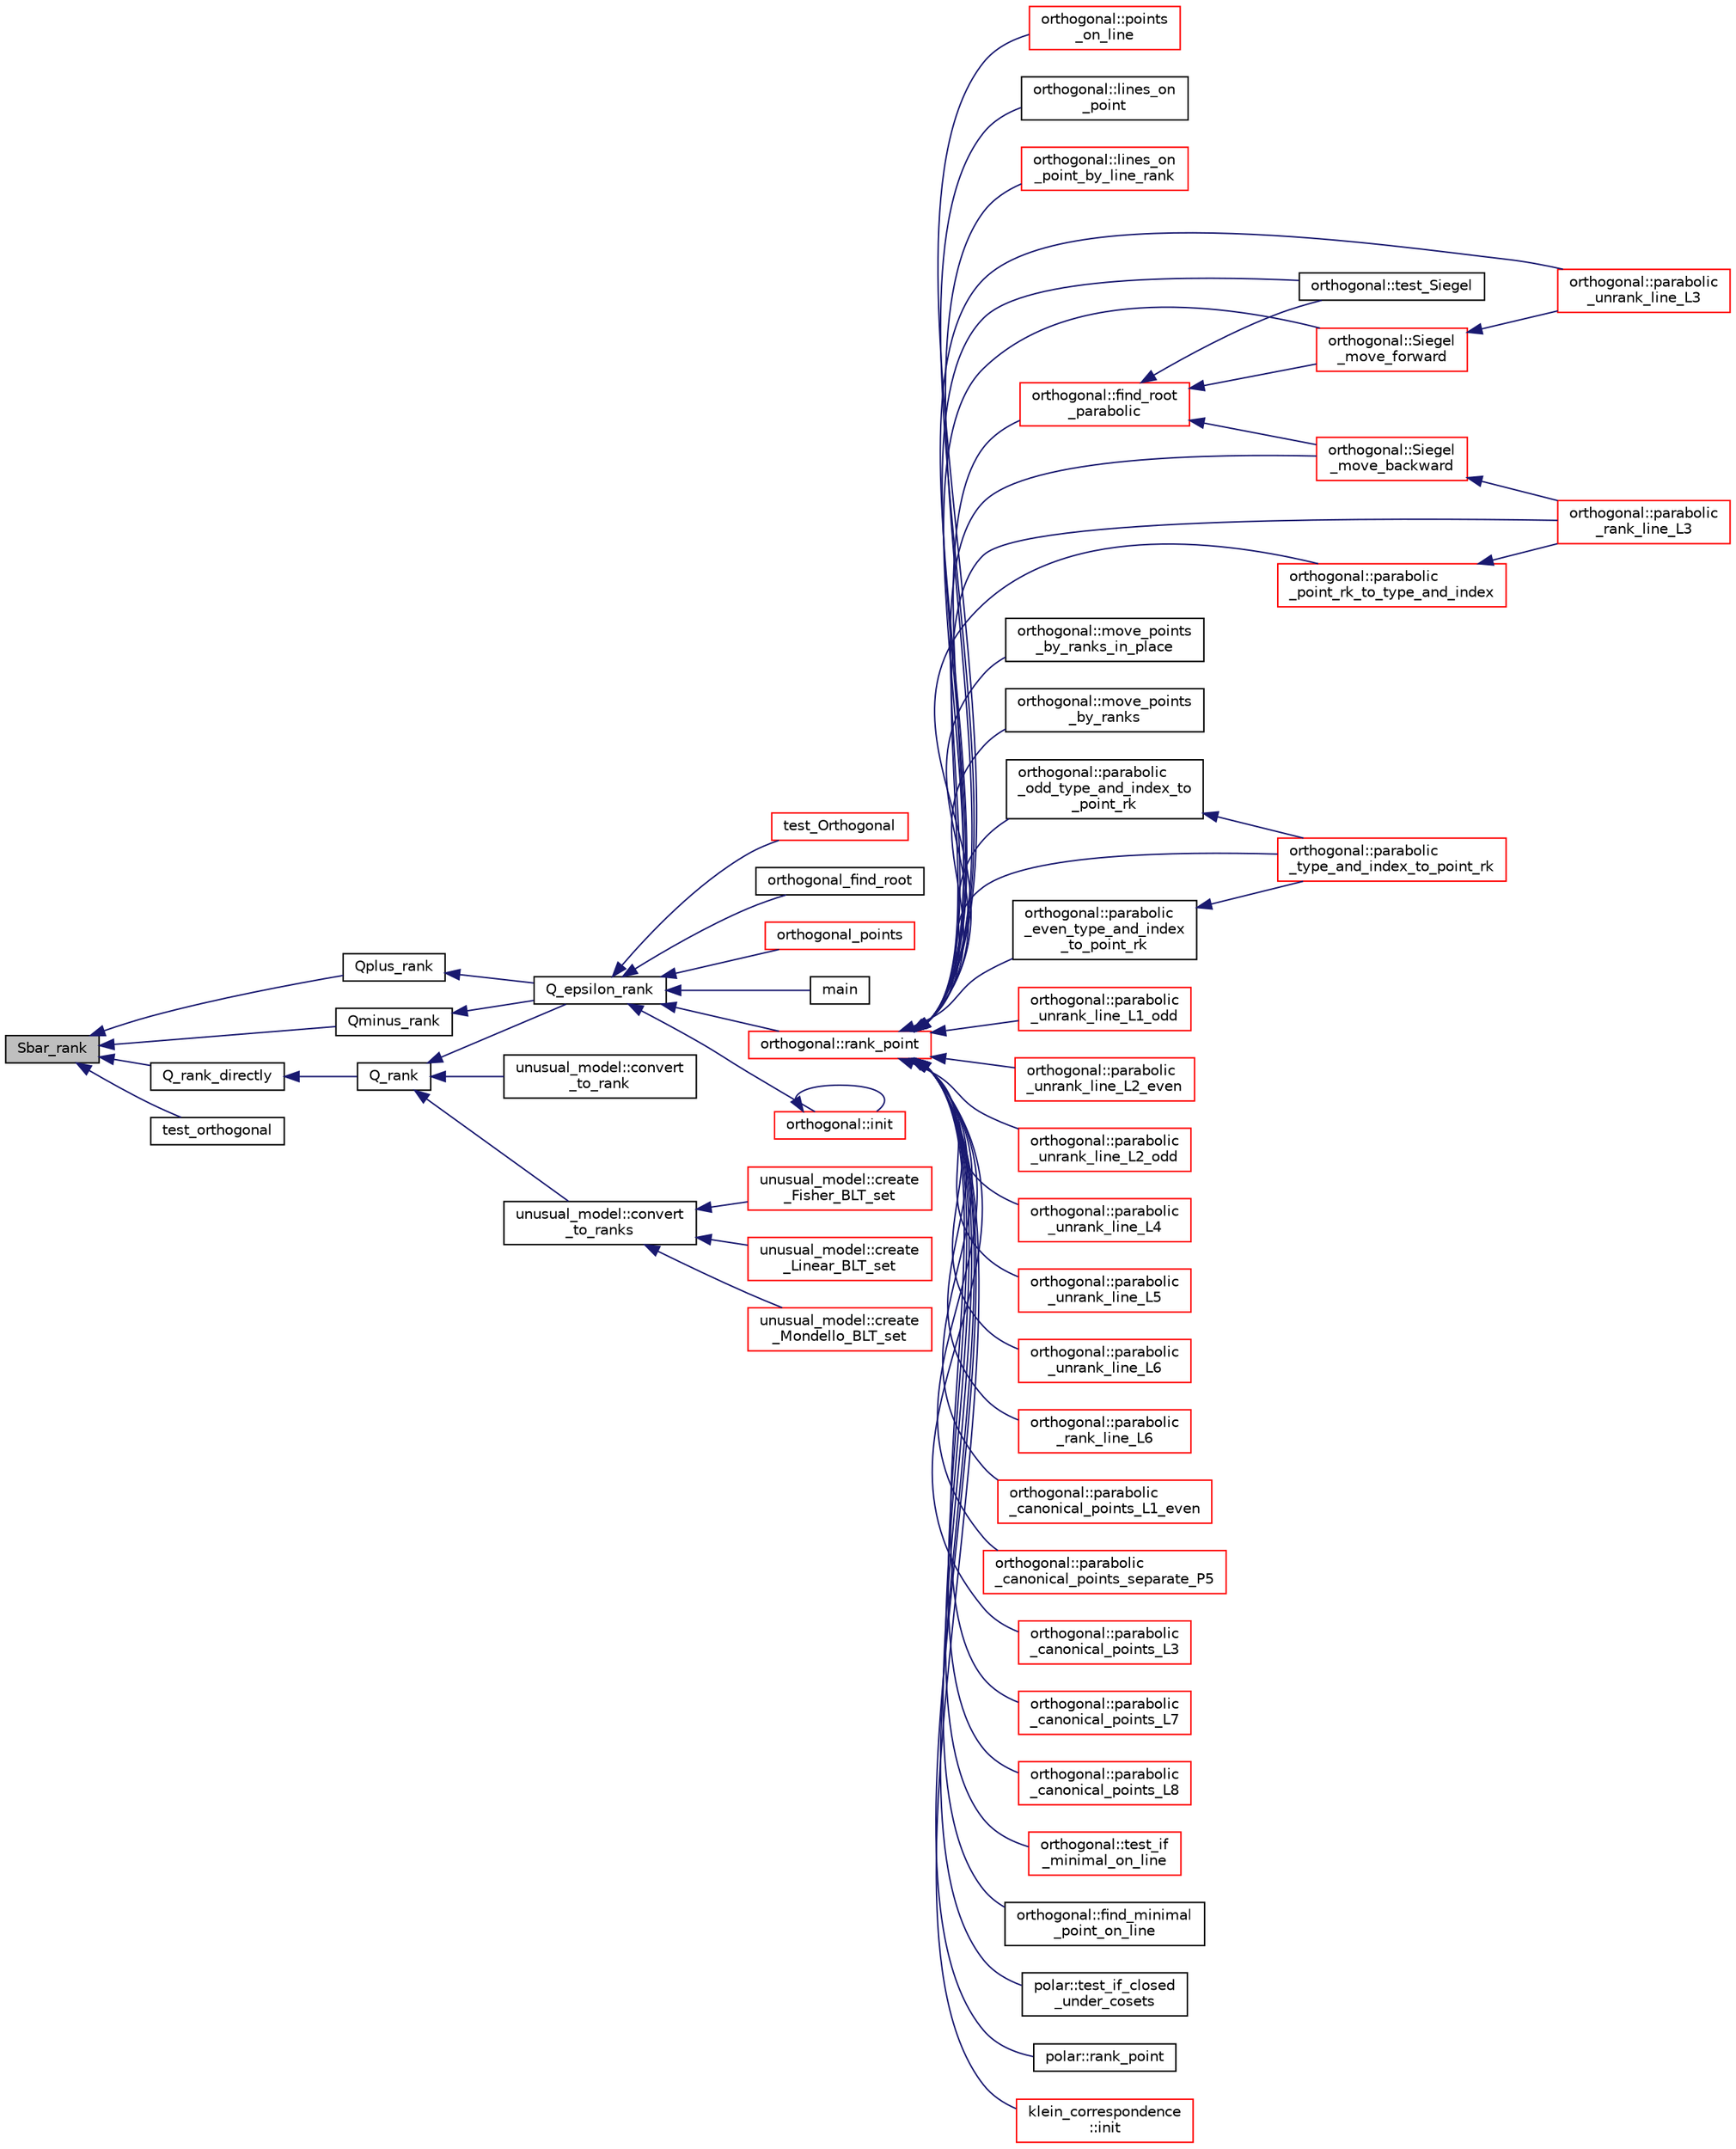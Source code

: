 digraph "Sbar_rank"
{
  edge [fontname="Helvetica",fontsize="10",labelfontname="Helvetica",labelfontsize="10"];
  node [fontname="Helvetica",fontsize="10",shape=record];
  rankdir="LR";
  Node12903 [label="Sbar_rank",height=0.2,width=0.4,color="black", fillcolor="grey75", style="filled", fontcolor="black"];
  Node12903 -> Node12904 [dir="back",color="midnightblue",fontsize="10",style="solid",fontname="Helvetica"];
  Node12904 [label="Q_rank_directly",height=0.2,width=0.4,color="black", fillcolor="white", style="filled",URL="$db/da0/lib_2foundations_2geometry_2orthogonal__points_8_c.html#a5f856abfc1a984dc77a7e21a239ab88e"];
  Node12904 -> Node12905 [dir="back",color="midnightblue",fontsize="10",style="solid",fontname="Helvetica"];
  Node12905 [label="Q_rank",height=0.2,width=0.4,color="black", fillcolor="white", style="filled",URL="$db/da0/lib_2foundations_2geometry_2orthogonal__points_8_c.html#ad2671f4db3224df1e22494b9d946375e"];
  Node12905 -> Node12906 [dir="back",color="midnightblue",fontsize="10",style="solid",fontname="Helvetica"];
  Node12906 [label="Q_epsilon_rank",height=0.2,width=0.4,color="black", fillcolor="white", style="filled",URL="$db/da0/lib_2foundations_2geometry_2orthogonal__points_8_c.html#a0949e1151174e2988aa697cb31942e97"];
  Node12906 -> Node12907 [dir="back",color="midnightblue",fontsize="10",style="solid",fontname="Helvetica"];
  Node12907 [label="main",height=0.2,width=0.4,color="black", fillcolor="white", style="filled",URL="$d1/d15/apps_2combinatorics_2orthogonal_8_c.html#a3c04138a5bfe5d72780bb7e82a18e627"];
  Node12906 -> Node12908 [dir="back",color="midnightblue",fontsize="10",style="solid",fontname="Helvetica"];
  Node12908 [label="orthogonal::rank_point",height=0.2,width=0.4,color="red", fillcolor="white", style="filled",URL="$d7/daa/classorthogonal.html#adb4f1528590a804b3c011a68c9ebf655"];
  Node12908 -> Node12909 [dir="back",color="midnightblue",fontsize="10",style="solid",fontname="Helvetica"];
  Node12909 [label="orthogonal::points\l_on_line",height=0.2,width=0.4,color="red", fillcolor="white", style="filled",URL="$d7/daa/classorthogonal.html#afe1cc564902cc557d4d4d2ff85ee6839"];
  Node12908 -> Node12984 [dir="back",color="midnightblue",fontsize="10",style="solid",fontname="Helvetica"];
  Node12984 [label="orthogonal::lines_on\l_point",height=0.2,width=0.4,color="black", fillcolor="white", style="filled",URL="$d7/daa/classorthogonal.html#aa3249c7fddbc156af817fb274e41c914"];
  Node12908 -> Node12985 [dir="back",color="midnightblue",fontsize="10",style="solid",fontname="Helvetica"];
  Node12985 [label="orthogonal::lines_on\l_point_by_line_rank",height=0.2,width=0.4,color="red", fillcolor="white", style="filled",URL="$d7/daa/classorthogonal.html#adc21874b6da3cd3585c704994fb538aa"];
  Node12908 -> Node13005 [dir="back",color="midnightblue",fontsize="10",style="solid",fontname="Helvetica"];
  Node13005 [label="orthogonal::test_Siegel",height=0.2,width=0.4,color="black", fillcolor="white", style="filled",URL="$d7/daa/classorthogonal.html#ad6d248c572d92abe41416065addd4a69"];
  Node12908 -> Node13006 [dir="back",color="midnightblue",fontsize="10",style="solid",fontname="Helvetica"];
  Node13006 [label="orthogonal::move_points\l_by_ranks_in_place",height=0.2,width=0.4,color="black", fillcolor="white", style="filled",URL="$d7/daa/classorthogonal.html#a82fac7f7528e41392b5fe89860d4204d"];
  Node12908 -> Node13007 [dir="back",color="midnightblue",fontsize="10",style="solid",fontname="Helvetica"];
  Node13007 [label="orthogonal::move_points\l_by_ranks",height=0.2,width=0.4,color="black", fillcolor="white", style="filled",URL="$d7/daa/classorthogonal.html#a6b1b57c7b6114d7d51c9375fe5014b22"];
  Node12908 -> Node13008 [dir="back",color="midnightblue",fontsize="10",style="solid",fontname="Helvetica"];
  Node13008 [label="orthogonal::parabolic\l_type_and_index_to_point_rk",height=0.2,width=0.4,color="red", fillcolor="white", style="filled",URL="$d7/daa/classorthogonal.html#a67c316cf01b382762e6ac372f522d106"];
  Node12908 -> Node13258 [dir="back",color="midnightblue",fontsize="10",style="solid",fontname="Helvetica"];
  Node13258 [label="orthogonal::parabolic\l_even_type_and_index\l_to_point_rk",height=0.2,width=0.4,color="black", fillcolor="white", style="filled",URL="$d7/daa/classorthogonal.html#af43894039e8c5a8039f52b93dfa3ff77"];
  Node13258 -> Node13008 [dir="back",color="midnightblue",fontsize="10",style="solid",fontname="Helvetica"];
  Node12908 -> Node13259 [dir="back",color="midnightblue",fontsize="10",style="solid",fontname="Helvetica"];
  Node13259 [label="orthogonal::parabolic\l_odd_type_and_index_to\l_point_rk",height=0.2,width=0.4,color="black", fillcolor="white", style="filled",URL="$d7/daa/classorthogonal.html#aac70113614b52601e38b3ce8cbffbc9a"];
  Node13259 -> Node13008 [dir="back",color="midnightblue",fontsize="10",style="solid",fontname="Helvetica"];
  Node12908 -> Node13260 [dir="back",color="midnightblue",fontsize="10",style="solid",fontname="Helvetica"];
  Node13260 [label="orthogonal::parabolic\l_point_rk_to_type_and_index",height=0.2,width=0.4,color="red", fillcolor="white", style="filled",URL="$d7/daa/classorthogonal.html#aadca2791fa70e971edf85858b725502d"];
  Node13260 -> Node13251 [dir="back",color="midnightblue",fontsize="10",style="solid",fontname="Helvetica"];
  Node13251 [label="orthogonal::parabolic\l_rank_line_L3",height=0.2,width=0.4,color="red", fillcolor="white", style="filled",URL="$d7/daa/classorthogonal.html#afea1a02e2b439b28127cfa2a782da8c9"];
  Node12908 -> Node13239 [dir="back",color="midnightblue",fontsize="10",style="solid",fontname="Helvetica"];
  Node13239 [label="orthogonal::parabolic\l_unrank_line_L1_odd",height=0.2,width=0.4,color="red", fillcolor="white", style="filled",URL="$d7/daa/classorthogonal.html#af59966fe1bb32196deaafbe6849fdeb1"];
  Node12908 -> Node13246 [dir="back",color="midnightblue",fontsize="10",style="solid",fontname="Helvetica"];
  Node13246 [label="orthogonal::parabolic\l_unrank_line_L2_even",height=0.2,width=0.4,color="red", fillcolor="white", style="filled",URL="$d7/daa/classorthogonal.html#a57a7ad0d16ea67c0636c9f179eeed5d1"];
  Node12908 -> Node13247 [dir="back",color="midnightblue",fontsize="10",style="solid",fontname="Helvetica"];
  Node13247 [label="orthogonal::parabolic\l_unrank_line_L2_odd",height=0.2,width=0.4,color="red", fillcolor="white", style="filled",URL="$d7/daa/classorthogonal.html#a9ab8a29daee27c60803e2bf5026a9a9e"];
  Node12908 -> Node13250 [dir="back",color="midnightblue",fontsize="10",style="solid",fontname="Helvetica"];
  Node13250 [label="orthogonal::parabolic\l_unrank_line_L3",height=0.2,width=0.4,color="red", fillcolor="white", style="filled",URL="$d7/daa/classorthogonal.html#ae1edfba289a03ed4d383514c2b0dc4b7"];
  Node12908 -> Node13251 [dir="back",color="midnightblue",fontsize="10",style="solid",fontname="Helvetica"];
  Node12908 -> Node13252 [dir="back",color="midnightblue",fontsize="10",style="solid",fontname="Helvetica"];
  Node13252 [label="orthogonal::parabolic\l_unrank_line_L4",height=0.2,width=0.4,color="red", fillcolor="white", style="filled",URL="$d7/daa/classorthogonal.html#a6a30b6c7f59498ad8c7f2bec7c78d2ff"];
  Node12908 -> Node13254 [dir="back",color="midnightblue",fontsize="10",style="solid",fontname="Helvetica"];
  Node13254 [label="orthogonal::parabolic\l_unrank_line_L5",height=0.2,width=0.4,color="red", fillcolor="white", style="filled",URL="$d7/daa/classorthogonal.html#a77831b97ebbbc5d8103c5e7e0edfeb9b"];
  Node12908 -> Node13238 [dir="back",color="midnightblue",fontsize="10",style="solid",fontname="Helvetica"];
  Node13238 [label="orthogonal::parabolic\l_unrank_line_L6",height=0.2,width=0.4,color="red", fillcolor="white", style="filled",URL="$d7/daa/classorthogonal.html#a3fecd8b43b3e09d6b35e550850b11d56"];
  Node12908 -> Node13245 [dir="back",color="midnightblue",fontsize="10",style="solid",fontname="Helvetica"];
  Node13245 [label="orthogonal::parabolic\l_rank_line_L6",height=0.2,width=0.4,color="red", fillcolor="white", style="filled",URL="$d7/daa/classorthogonal.html#ab242f864cc2a012dee7c379649d2e566"];
  Node12908 -> Node13265 [dir="back",color="midnightblue",fontsize="10",style="solid",fontname="Helvetica"];
  Node13265 [label="orthogonal::find_root\l_parabolic",height=0.2,width=0.4,color="red", fillcolor="white", style="filled",URL="$d7/daa/classorthogonal.html#a2e4453bb31692707f8a9e8b660b2e136"];
  Node13265 -> Node13005 [dir="back",color="midnightblue",fontsize="10",style="solid",fontname="Helvetica"];
  Node13265 -> Node13268 [dir="back",color="midnightblue",fontsize="10",style="solid",fontname="Helvetica"];
  Node13268 [label="orthogonal::Siegel\l_move_forward",height=0.2,width=0.4,color="red", fillcolor="white", style="filled",URL="$d7/daa/classorthogonal.html#a065d0faccc00df42afd671dac644d480"];
  Node13268 -> Node13250 [dir="back",color="midnightblue",fontsize="10",style="solid",fontname="Helvetica"];
  Node13265 -> Node13270 [dir="back",color="midnightblue",fontsize="10",style="solid",fontname="Helvetica"];
  Node13270 [label="orthogonal::Siegel\l_move_backward",height=0.2,width=0.4,color="red", fillcolor="white", style="filled",URL="$d7/daa/classorthogonal.html#a365beaf002d1ffc9a600e73f1983e800"];
  Node13270 -> Node13251 [dir="back",color="midnightblue",fontsize="10",style="solid",fontname="Helvetica"];
  Node12908 -> Node13268 [dir="back",color="midnightblue",fontsize="10",style="solid",fontname="Helvetica"];
  Node12908 -> Node13270 [dir="back",color="midnightblue",fontsize="10",style="solid",fontname="Helvetica"];
  Node12908 -> Node13272 [dir="back",color="midnightblue",fontsize="10",style="solid",fontname="Helvetica"];
  Node13272 [label="orthogonal::parabolic\l_canonical_points_L1_even",height=0.2,width=0.4,color="red", fillcolor="white", style="filled",URL="$d7/daa/classorthogonal.html#ab0b604545d072f29150a4004ca96444b"];
  Node12908 -> Node13275 [dir="back",color="midnightblue",fontsize="10",style="solid",fontname="Helvetica"];
  Node13275 [label="orthogonal::parabolic\l_canonical_points_separate_P5",height=0.2,width=0.4,color="red", fillcolor="white", style="filled",URL="$d7/daa/classorthogonal.html#a8d0027eb77931aa6f8651f392b9b4e79"];
  Node12908 -> Node13276 [dir="back",color="midnightblue",fontsize="10",style="solid",fontname="Helvetica"];
  Node13276 [label="orthogonal::parabolic\l_canonical_points_L3",height=0.2,width=0.4,color="red", fillcolor="white", style="filled",URL="$d7/daa/classorthogonal.html#a753ec2a388f3b866bd96928051911802"];
  Node12908 -> Node13277 [dir="back",color="midnightblue",fontsize="10",style="solid",fontname="Helvetica"];
  Node13277 [label="orthogonal::parabolic\l_canonical_points_L7",height=0.2,width=0.4,color="red", fillcolor="white", style="filled",URL="$d7/daa/classorthogonal.html#a24a02b853a67fddf218aa24a185506eb"];
  Node12908 -> Node13278 [dir="back",color="midnightblue",fontsize="10",style="solid",fontname="Helvetica"];
  Node13278 [label="orthogonal::parabolic\l_canonical_points_L8",height=0.2,width=0.4,color="red", fillcolor="white", style="filled",URL="$d7/daa/classorthogonal.html#ad6539385a01fde3384fa94fd4256ee38"];
  Node12908 -> Node13279 [dir="back",color="midnightblue",fontsize="10",style="solid",fontname="Helvetica"];
  Node13279 [label="orthogonal::test_if\l_minimal_on_line",height=0.2,width=0.4,color="red", fillcolor="white", style="filled",URL="$d7/daa/classorthogonal.html#ac1c98fb2e2bea810ab68ccc3097528b1"];
  Node12908 -> Node13280 [dir="back",color="midnightblue",fontsize="10",style="solid",fontname="Helvetica"];
  Node13280 [label="orthogonal::find_minimal\l_point_on_line",height=0.2,width=0.4,color="black", fillcolor="white", style="filled",URL="$d7/daa/classorthogonal.html#a352d503273829a46f432965027a2d3ed"];
  Node12908 -> Node13281 [dir="back",color="midnightblue",fontsize="10",style="solid",fontname="Helvetica"];
  Node13281 [label="polar::test_if_closed\l_under_cosets",height=0.2,width=0.4,color="black", fillcolor="white", style="filled",URL="$da/d1c/classpolar.html#ac138ccb36cf30d262a8d8eb55e74486f"];
  Node12908 -> Node13282 [dir="back",color="midnightblue",fontsize="10",style="solid",fontname="Helvetica"];
  Node13282 [label="polar::rank_point",height=0.2,width=0.4,color="black", fillcolor="white", style="filled",URL="$da/d1c/classpolar.html#afab76dc36a35368c19a944d63e9f679c"];
  Node12908 -> Node13283 [dir="back",color="midnightblue",fontsize="10",style="solid",fontname="Helvetica"];
  Node13283 [label="klein_correspondence\l::init",height=0.2,width=0.4,color="red", fillcolor="white", style="filled",URL="$d7/d99/classklein__correspondence.html#a9f555dc65174ab66579e1118bd9b4ca0"];
  Node12906 -> Node13012 [dir="back",color="midnightblue",fontsize="10",style="solid",fontname="Helvetica"];
  Node13012 [label="orthogonal::init",height=0.2,width=0.4,color="red", fillcolor="white", style="filled",URL="$d7/daa/classorthogonal.html#a8bd53ba30f34ac50889503f0f3ef6deb"];
  Node13012 -> Node13012 [dir="back",color="midnightblue",fontsize="10",style="solid",fontname="Helvetica"];
  Node12906 -> Node13285 [dir="back",color="midnightblue",fontsize="10",style="solid",fontname="Helvetica"];
  Node13285 [label="test_Orthogonal",height=0.2,width=0.4,color="red", fillcolor="white", style="filled",URL="$db/da0/lib_2foundations_2geometry_2orthogonal__points_8_c.html#a071f90f8a33649e2d4a8f5c9a401a4f4"];
  Node12906 -> Node13286 [dir="back",color="midnightblue",fontsize="10",style="solid",fontname="Helvetica"];
  Node13286 [label="orthogonal_find_root",height=0.2,width=0.4,color="black", fillcolor="white", style="filled",URL="$db/da0/lib_2foundations_2geometry_2orthogonal__points_8_c.html#a6c7b16f839dc3e1ee95f61a37139c8a0"];
  Node12906 -> Node13287 [dir="back",color="midnightblue",fontsize="10",style="solid",fontname="Helvetica"];
  Node13287 [label="orthogonal_points",height=0.2,width=0.4,color="red", fillcolor="white", style="filled",URL="$d7/d83/points_8_c.html#a2a86a595e599aecd619f0046595252e4"];
  Node12905 -> Node13289 [dir="back",color="midnightblue",fontsize="10",style="solid",fontname="Helvetica"];
  Node13289 [label="unusual_model::convert\l_to_ranks",height=0.2,width=0.4,color="black", fillcolor="white", style="filled",URL="$dc/d50/classunusual__model.html#ab5cdb8ec08ae842b6ae4831385e9934b"];
  Node13289 -> Node13290 [dir="back",color="midnightblue",fontsize="10",style="solid",fontname="Helvetica"];
  Node13290 [label="unusual_model::create\l_Fisher_BLT_set",height=0.2,width=0.4,color="red", fillcolor="white", style="filled",URL="$dc/d50/classunusual__model.html#ad8a52feef5e6da3cee43dd09c64c5eeb"];
  Node13289 -> Node13294 [dir="back",color="midnightblue",fontsize="10",style="solid",fontname="Helvetica"];
  Node13294 [label="unusual_model::create\l_Linear_BLT_set",height=0.2,width=0.4,color="red", fillcolor="white", style="filled",URL="$dc/d50/classunusual__model.html#ae1a8f13e4e870b50e7fa24671f709d3b"];
  Node13289 -> Node13296 [dir="back",color="midnightblue",fontsize="10",style="solid",fontname="Helvetica"];
  Node13296 [label="unusual_model::create\l_Mondello_BLT_set",height=0.2,width=0.4,color="red", fillcolor="white", style="filled",URL="$dc/d50/classunusual__model.html#a24648c38693c1595023ed28b3eed0972"];
  Node12905 -> Node13298 [dir="back",color="midnightblue",fontsize="10",style="solid",fontname="Helvetica"];
  Node13298 [label="unusual_model::convert\l_to_rank",height=0.2,width=0.4,color="black", fillcolor="white", style="filled",URL="$dc/d50/classunusual__model.html#ac3c9a8673189d7f889ff019f1c2a9bf7"];
  Node12903 -> Node13299 [dir="back",color="midnightblue",fontsize="10",style="solid",fontname="Helvetica"];
  Node13299 [label="Qplus_rank",height=0.2,width=0.4,color="black", fillcolor="white", style="filled",URL="$db/da0/lib_2foundations_2geometry_2orthogonal__points_8_c.html#aaa1be357d007a845ce2866169d63afb7"];
  Node13299 -> Node12906 [dir="back",color="midnightblue",fontsize="10",style="solid",fontname="Helvetica"];
  Node12903 -> Node13300 [dir="back",color="midnightblue",fontsize="10",style="solid",fontname="Helvetica"];
  Node13300 [label="Qminus_rank",height=0.2,width=0.4,color="black", fillcolor="white", style="filled",URL="$db/da0/lib_2foundations_2geometry_2orthogonal__points_8_c.html#aec3e3dad3c2c12fa081edab0af2cb91a"];
  Node13300 -> Node12906 [dir="back",color="midnightblue",fontsize="10",style="solid",fontname="Helvetica"];
  Node12903 -> Node13301 [dir="back",color="midnightblue",fontsize="10",style="solid",fontname="Helvetica"];
  Node13301 [label="test_orthogonal",height=0.2,width=0.4,color="black", fillcolor="white", style="filled",URL="$db/da0/lib_2foundations_2geometry_2orthogonal__points_8_c.html#ac991de424f12f1e96291c9df540caf16"];
}
